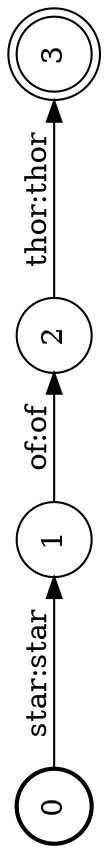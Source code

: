 digraph FST {
rankdir = LR;
size = "8.5,11";
label = "";
center = 1;
orientation = Landscape;
ranksep = "0.4";
nodesep = "0.25";
0 [label = "0", shape = circle, style = bold, fontsize = 14]
	0 -> 1 [label = "star:star", fontsize = 14];
1 [label = "1", shape = circle, style = solid, fontsize = 14]
	1 -> 2 [label = "of:of", fontsize = 14];
2 [label = "2", shape = circle, style = solid, fontsize = 14]
	2 -> 3 [label = "thor:thor", fontsize = 14];
3 [label = "3", shape = doublecircle, style = solid, fontsize = 14]
}
